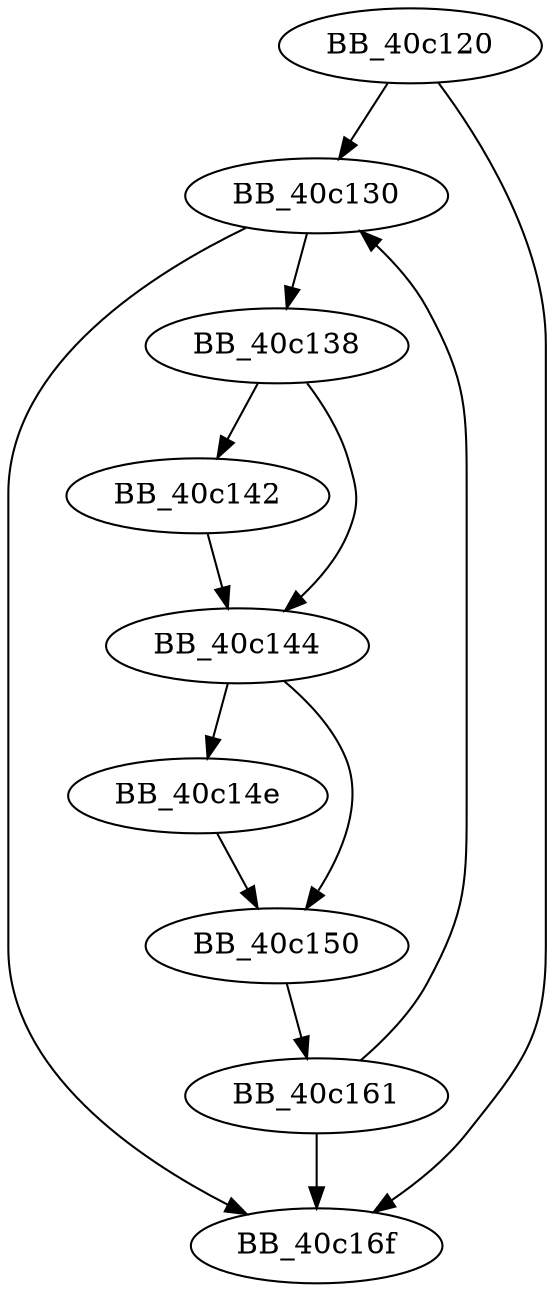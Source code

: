 DiGraph sub_40C120{
BB_40c120->BB_40c130
BB_40c120->BB_40c16f
BB_40c130->BB_40c138
BB_40c130->BB_40c16f
BB_40c138->BB_40c142
BB_40c138->BB_40c144
BB_40c142->BB_40c144
BB_40c144->BB_40c14e
BB_40c144->BB_40c150
BB_40c14e->BB_40c150
BB_40c150->BB_40c161
BB_40c161->BB_40c130
BB_40c161->BB_40c16f
}
